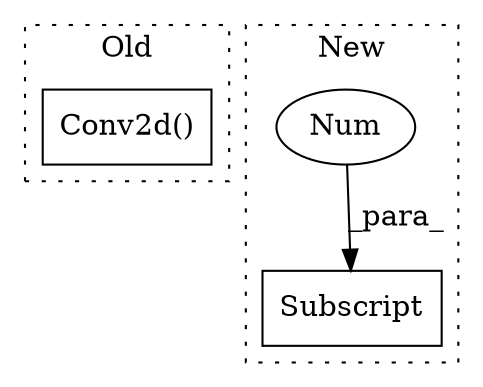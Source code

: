 digraph G {
subgraph cluster0 {
1 [label="Conv2d()" a="75" s="1672,1719" l="10,95" shape="box"];
label = "Old";
style="dotted";
}
subgraph cluster1 {
2 [label="Subscript" a="63" s="1859,0" l="21,0" shape="box"];
3 [label="Num" a="76" s="1878" l="1" shape="ellipse"];
label = "New";
style="dotted";
}
3 -> 2 [label="_para_"];
}